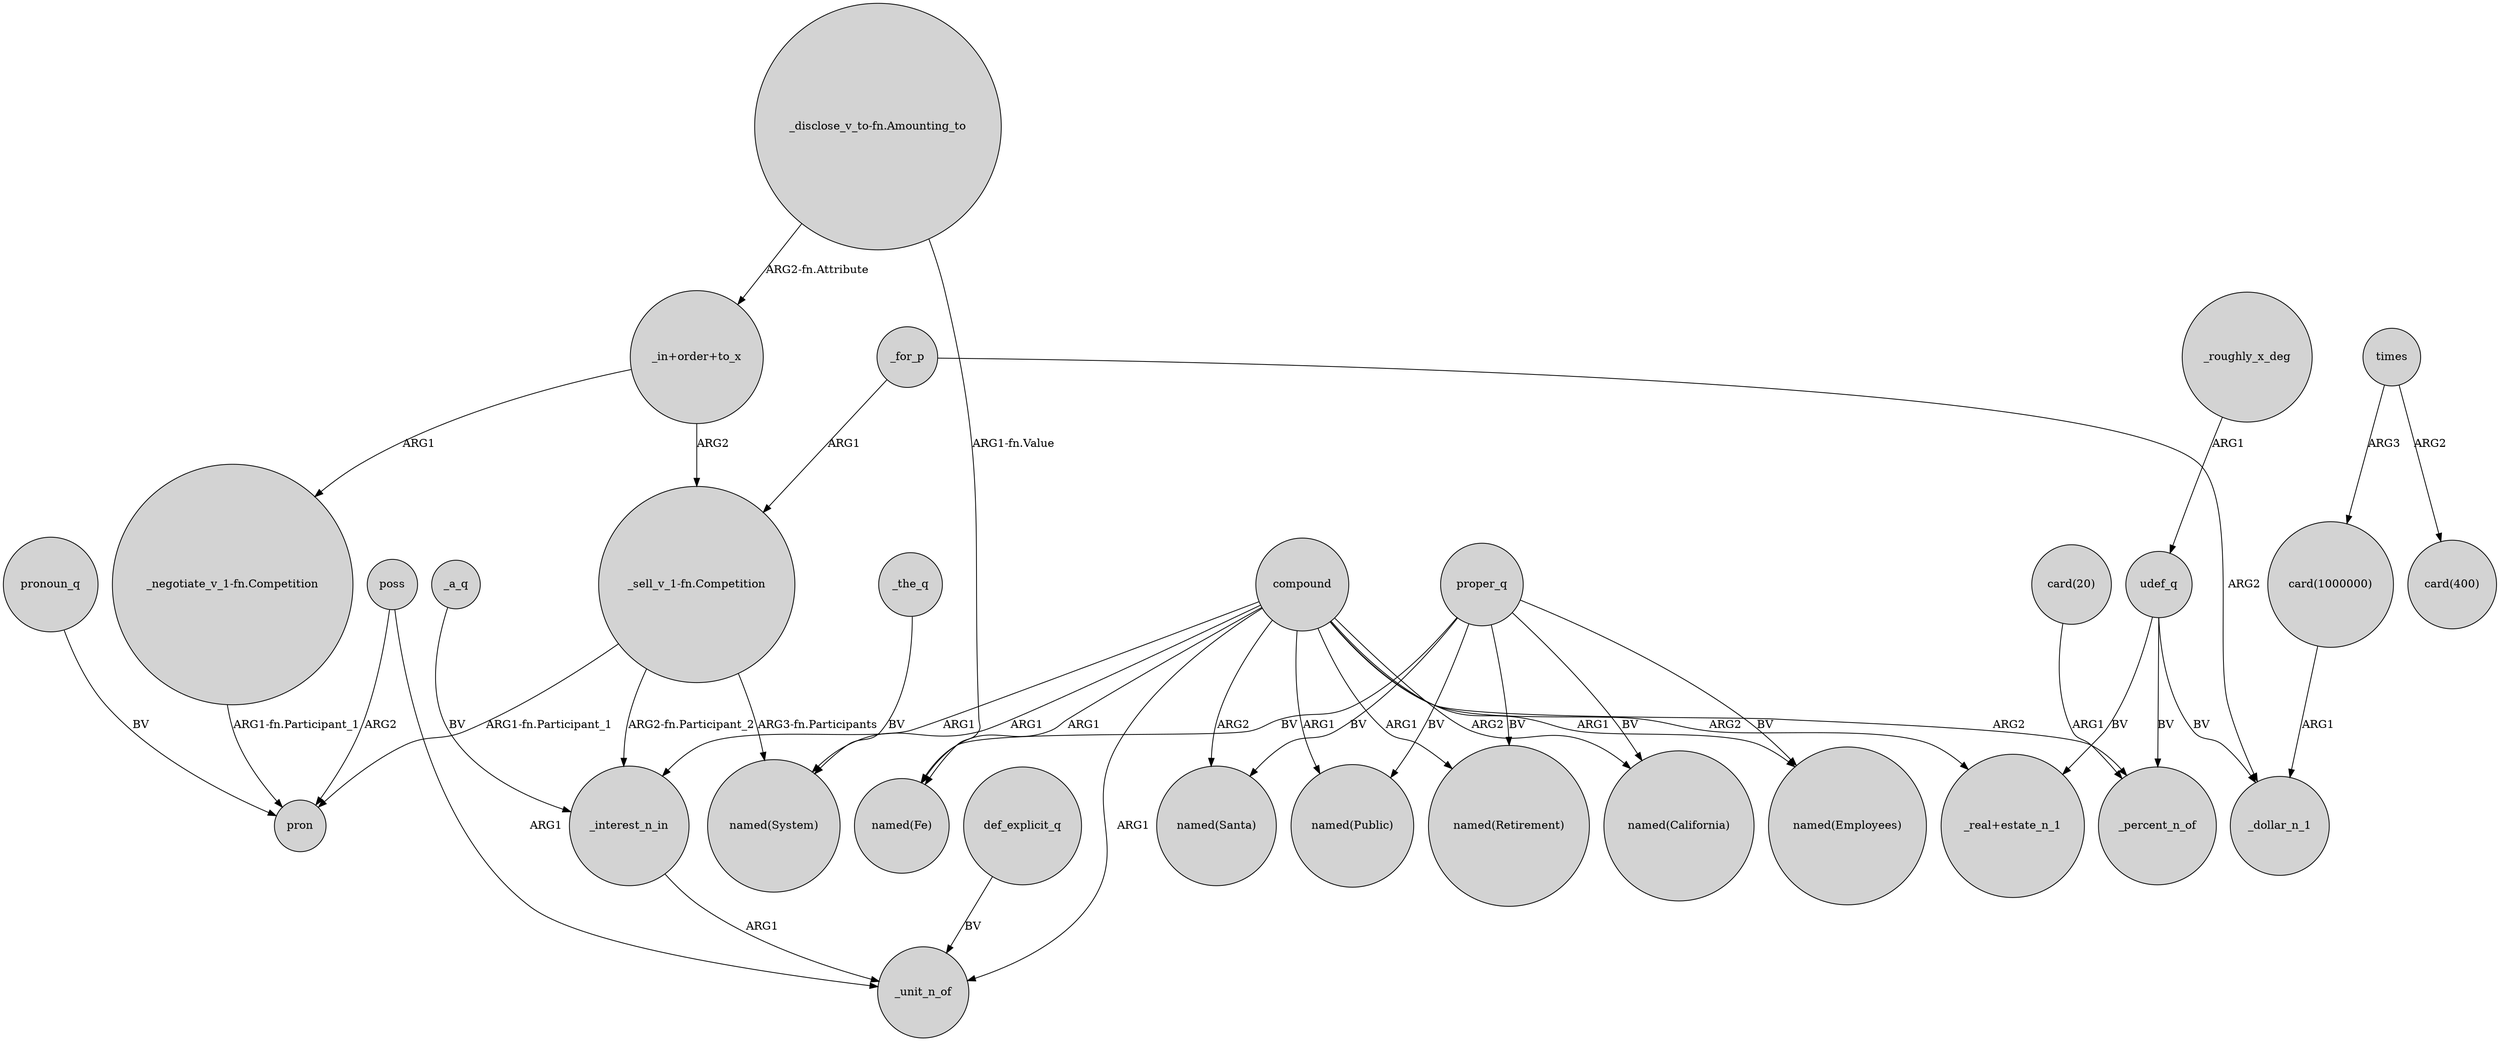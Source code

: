 digraph {
	node [shape=circle style=filled]
	compound -> "named(Public)" [label=ARG1]
	_roughly_x_deg -> udef_q [label=ARG1]
	times -> "card(400)" [label=ARG2]
	proper_q -> "named(Fe)" [label=BV]
	"card(20)" -> _percent_n_of [label=ARG1]
	_interest_n_in -> _unit_n_of [label=ARG1]
	compound -> "named(California)" [label=ARG2]
	compound -> _interest_n_in [label=ARG1]
	times -> "card(1000000)" [label=ARG3]
	"_sell_v_1-fn.Competition" -> "named(System)" [label="ARG3-fn.Participants"]
	"_disclose_v_to-fn.Amounting_to" -> "_in+order+to_x" [label="ARG2-fn.Attribute"]
	_a_q -> _interest_n_in [label=BV]
	_the_q -> "named(System)" [label=BV]
	compound -> "_real+estate_n_1" [label=ARG2]
	"_sell_v_1-fn.Competition" -> _interest_n_in [label="ARG2-fn.Participant_2"]
	compound -> "named(Santa)" [label=ARG2]
	pronoun_q -> pron [label=BV]
	compound -> "named(Retirement)" [label=ARG1]
	poss -> pron [label=ARG2]
	compound -> "named(System)" [label=ARG1]
	def_explicit_q -> _unit_n_of [label=BV]
	"_in+order+to_x" -> "_negotiate_v_1-fn.Competition" [label=ARG1]
	"_negotiate_v_1-fn.Competition" -> pron [label="ARG1-fn.Participant_1"]
	udef_q -> _percent_n_of [label=BV]
	_for_p -> _dollar_n_1 [label=ARG2]
	proper_q -> "named(Employees)" [label=BV]
	compound -> _percent_n_of [label=ARG2]
	udef_q -> _dollar_n_1 [label=BV]
	"card(1000000)" -> _dollar_n_1 [label=ARG1]
	proper_q -> "named(Retirement)" [label=BV]
	proper_q -> "named(Public)" [label=BV]
	_for_p -> "_sell_v_1-fn.Competition" [label=ARG1]
	compound -> "named(Fe)" [label=ARG1]
	"_in+order+to_x" -> "_sell_v_1-fn.Competition" [label=ARG2]
	"_sell_v_1-fn.Competition" -> pron [label="ARG1-fn.Participant_1"]
	proper_q -> "named(Santa)" [label=BV]
	compound -> "named(Employees)" [label=ARG1]
	compound -> _unit_n_of [label=ARG1]
	proper_q -> "named(California)" [label=BV]
	poss -> _unit_n_of [label=ARG1]
	udef_q -> "_real+estate_n_1" [label=BV]
	"_disclose_v_to-fn.Amounting_to" -> "named(Fe)" [label="ARG1-fn.Value"]
}
